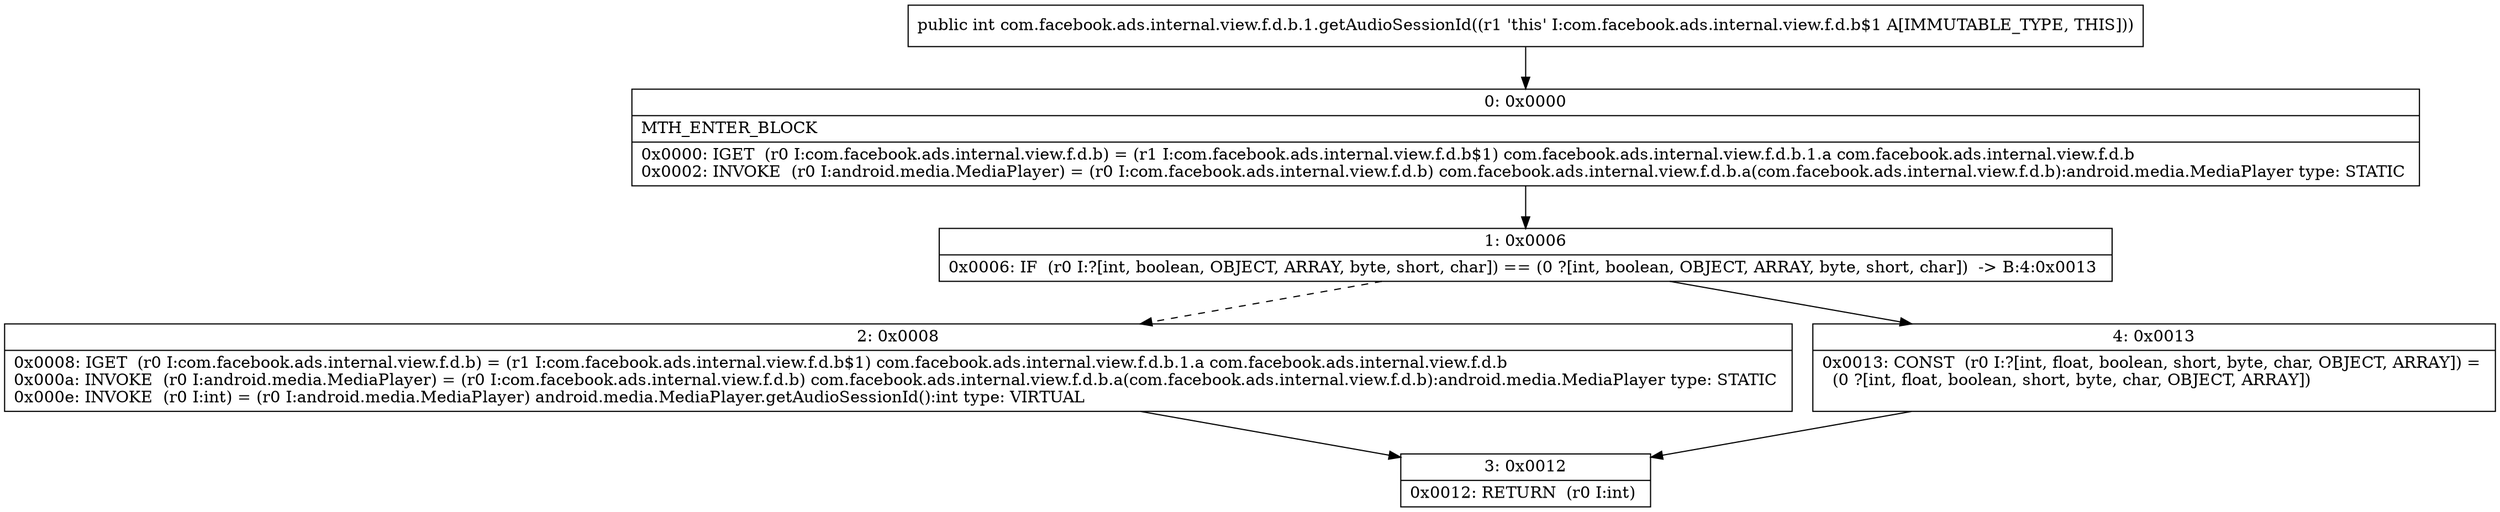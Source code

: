 digraph "CFG forcom.facebook.ads.internal.view.f.d.b.1.getAudioSessionId()I" {
Node_0 [shape=record,label="{0\:\ 0x0000|MTH_ENTER_BLOCK\l|0x0000: IGET  (r0 I:com.facebook.ads.internal.view.f.d.b) = (r1 I:com.facebook.ads.internal.view.f.d.b$1) com.facebook.ads.internal.view.f.d.b.1.a com.facebook.ads.internal.view.f.d.b \l0x0002: INVOKE  (r0 I:android.media.MediaPlayer) = (r0 I:com.facebook.ads.internal.view.f.d.b) com.facebook.ads.internal.view.f.d.b.a(com.facebook.ads.internal.view.f.d.b):android.media.MediaPlayer type: STATIC \l}"];
Node_1 [shape=record,label="{1\:\ 0x0006|0x0006: IF  (r0 I:?[int, boolean, OBJECT, ARRAY, byte, short, char]) == (0 ?[int, boolean, OBJECT, ARRAY, byte, short, char])  \-\> B:4:0x0013 \l}"];
Node_2 [shape=record,label="{2\:\ 0x0008|0x0008: IGET  (r0 I:com.facebook.ads.internal.view.f.d.b) = (r1 I:com.facebook.ads.internal.view.f.d.b$1) com.facebook.ads.internal.view.f.d.b.1.a com.facebook.ads.internal.view.f.d.b \l0x000a: INVOKE  (r0 I:android.media.MediaPlayer) = (r0 I:com.facebook.ads.internal.view.f.d.b) com.facebook.ads.internal.view.f.d.b.a(com.facebook.ads.internal.view.f.d.b):android.media.MediaPlayer type: STATIC \l0x000e: INVOKE  (r0 I:int) = (r0 I:android.media.MediaPlayer) android.media.MediaPlayer.getAudioSessionId():int type: VIRTUAL \l}"];
Node_3 [shape=record,label="{3\:\ 0x0012|0x0012: RETURN  (r0 I:int) \l}"];
Node_4 [shape=record,label="{4\:\ 0x0013|0x0013: CONST  (r0 I:?[int, float, boolean, short, byte, char, OBJECT, ARRAY]) = \l  (0 ?[int, float, boolean, short, byte, char, OBJECT, ARRAY])\l \l}"];
MethodNode[shape=record,label="{public int com.facebook.ads.internal.view.f.d.b.1.getAudioSessionId((r1 'this' I:com.facebook.ads.internal.view.f.d.b$1 A[IMMUTABLE_TYPE, THIS])) }"];
MethodNode -> Node_0;
Node_0 -> Node_1;
Node_1 -> Node_2[style=dashed];
Node_1 -> Node_4;
Node_2 -> Node_3;
Node_4 -> Node_3;
}

